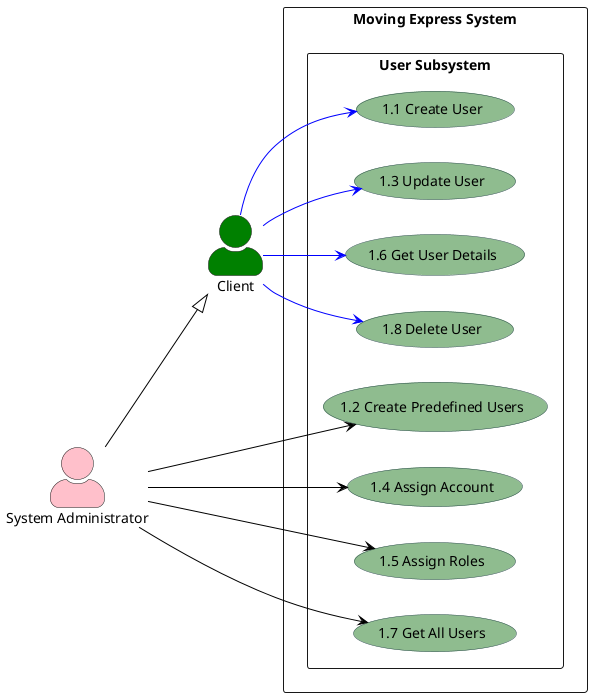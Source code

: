 @startuml

left to right direction
skinparam actorStyle awesome
skinparam usecase {
    BackgroundColor DarkSeaGreen
    BorderColor DarkSlateGray
    ArrowColor Black
    ActorBorderColor black
    ActorFontName Courier
    ActorBackgroundColor<< Human >> Gold
}

actor  "Client" #Green

actor  "System Administrator" as Admin #Pink


rectangle "Moving Express System" {
    rectangle "User Subsystem" {
      usecase "1.1 Create User"
      usecase "1.2 Create Predefined Users"
      usecase "1.3 Update User"
      usecase "1.4 Assign Account"
      usecase "1.5 Assign Roles"
      usecase "1.6 Get User Details"
      usecase "1.7 Get All Users"
      usecase "1.8 Delete User"

    }
}


"Client" -[#Blue]-> "1.1 Create User"
"Client" -[#Blue]-> "1.3 Update User"
"Client" -[#Blue]-> "1.6 Get User Details"
"Client" -[#Blue]-> "1.8 Delete User"


Admin --> "1.7 Get All Users"
Admin --> "1.2 Create Predefined Users"
Admin --> "1.4 Assign Account"
Admin --> "1.5 Assign Roles"


Admin --|> "Client"

@enduml